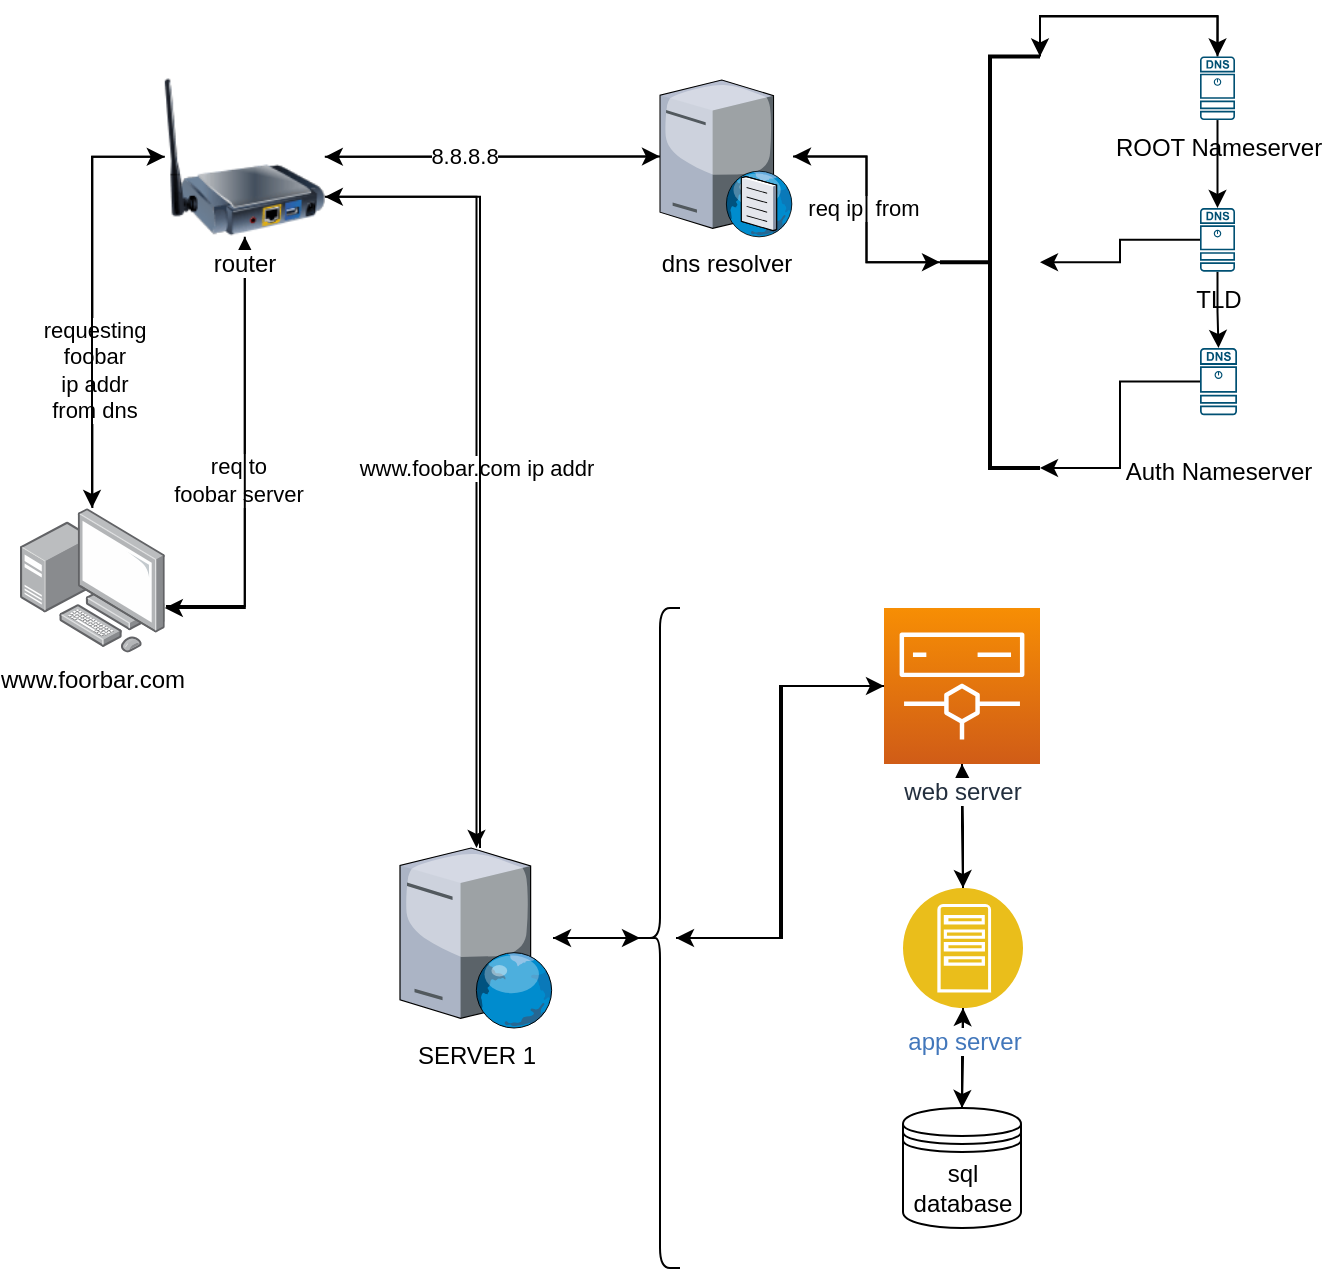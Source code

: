 <mxfile version="21.1.1" type="github">
  <diagram name="Page-1" id="ohFHFZkBNNsp7AbEEQIV">
    <mxGraphModel dx="794" dy="509" grid="1" gridSize="10" guides="1" tooltips="1" connect="1" arrows="1" fold="1" page="1" pageScale="1" pageWidth="850" pageHeight="1100" math="0" shadow="0">
      <root>
        <mxCell id="0" />
        <mxCell id="1" parent="0" />
        <mxCell id="wssjgXYM_qNp5wjp-VZI-14" style="edgeStyle=orthogonalEdgeStyle;rounded=0;orthogonalLoop=1;jettySize=auto;html=1;exitX=1.008;exitY=0.677;exitDx=0;exitDy=0;exitPerimeter=0;entryX=0.5;entryY=1;entryDx=0;entryDy=0;" parent="1" source="wssjgXYM_qNp5wjp-VZI-2" target="wssjgXYM_qNp5wjp-VZI-3" edge="1">
          <mxGeometry relative="1" as="geometry">
            <mxPoint x="230" y="130" as="targetPoint" />
            <Array as="points">
              <mxPoint x="172" y="309" />
            </Array>
          </mxGeometry>
        </mxCell>
        <mxCell id="wssjgXYM_qNp5wjp-VZI-43" value="req to&lt;br&gt;foobar server" style="edgeLabel;html=1;align=center;verticalAlign=middle;resizable=0;points=[];" parent="wssjgXYM_qNp5wjp-VZI-14" vertex="1" connectable="0">
          <mxGeometry x="-0.086" y="4" relative="1" as="geometry">
            <mxPoint as="offset" />
          </mxGeometry>
        </mxCell>
        <mxCell id="wssjgXYM_qNp5wjp-VZI-49" style="edgeStyle=orthogonalEdgeStyle;rounded=0;orthogonalLoop=1;jettySize=auto;html=1;entryX=0;entryY=0.5;entryDx=0;entryDy=0;" parent="1" source="wssjgXYM_qNp5wjp-VZI-2" target="wssjgXYM_qNp5wjp-VZI-3" edge="1">
          <mxGeometry relative="1" as="geometry" />
        </mxCell>
        <mxCell id="wssjgXYM_qNp5wjp-VZI-67" value="requesting&lt;br&gt;foobar&lt;br&gt;ip addr&lt;br&gt;from dns" style="edgeLabel;html=1;align=center;verticalAlign=middle;resizable=0;points=[];" parent="wssjgXYM_qNp5wjp-VZI-49" vertex="1" connectable="0">
          <mxGeometry x="-0.348" y="-1" relative="1" as="geometry">
            <mxPoint as="offset" />
          </mxGeometry>
        </mxCell>
        <mxCell id="wssjgXYM_qNp5wjp-VZI-2" value="www.foorbar.com" style="image;points=[];aspect=fixed;html=1;align=center;shadow=0;dashed=0;image=img/lib/allied_telesis/computer_and_terminals/Personal_Computer_with_Server.svg;" parent="1" vertex="1">
          <mxGeometry x="60" y="260" width="72.4" height="72.4" as="geometry" />
        </mxCell>
        <mxCell id="wssjgXYM_qNp5wjp-VZI-7" style="edgeStyle=orthogonalEdgeStyle;rounded=0;orthogonalLoop=1;jettySize=auto;html=1;exitX=1;exitY=0.5;exitDx=0;exitDy=0;" parent="1" source="wssjgXYM_qNp5wjp-VZI-3" target="wssjgXYM_qNp5wjp-VZI-5" edge="1">
          <mxGeometry relative="1" as="geometry" />
        </mxCell>
        <mxCell id="wssjgXYM_qNp5wjp-VZI-15" style="edgeStyle=orthogonalEdgeStyle;rounded=0;orthogonalLoop=1;jettySize=auto;html=1;exitX=1;exitY=0.75;exitDx=0;exitDy=0;" parent="1" source="wssjgXYM_qNp5wjp-VZI-3" target="wssjgXYM_qNp5wjp-VZI-20" edge="1">
          <mxGeometry relative="1" as="geometry">
            <mxPoint x="290" y="250" as="targetPoint" />
          </mxGeometry>
        </mxCell>
        <mxCell id="wssjgXYM_qNp5wjp-VZI-40" value="&lt;br&gt;" style="edgeLabel;html=1;align=center;verticalAlign=middle;resizable=0;points=[];" parent="wssjgXYM_qNp5wjp-VZI-15" vertex="1" connectable="0">
          <mxGeometry x="-0.175" y="2" relative="1" as="geometry">
            <mxPoint as="offset" />
          </mxGeometry>
        </mxCell>
        <mxCell id="wssjgXYM_qNp5wjp-VZI-41" value="www.foobar.com ip addr" style="edgeLabel;html=1;align=center;verticalAlign=middle;resizable=0;points=[];" parent="wssjgXYM_qNp5wjp-VZI-15" vertex="1" connectable="0">
          <mxGeometry x="0.053" y="-1" relative="1" as="geometry">
            <mxPoint as="offset" />
          </mxGeometry>
        </mxCell>
        <mxCell id="wssjgXYM_qNp5wjp-VZI-69" style="edgeStyle=orthogonalEdgeStyle;rounded=0;orthogonalLoop=1;jettySize=auto;html=1;" parent="1" source="wssjgXYM_qNp5wjp-VZI-3" target="wssjgXYM_qNp5wjp-VZI-2" edge="1">
          <mxGeometry relative="1" as="geometry">
            <Array as="points">
              <mxPoint x="96" y="84" />
            </Array>
          </mxGeometry>
        </mxCell>
        <mxCell id="04-DwdC1tHuUkwP9ti4g-16" style="edgeStyle=orthogonalEdgeStyle;rounded=0;orthogonalLoop=1;jettySize=auto;html=1;" parent="1" source="wssjgXYM_qNp5wjp-VZI-3" target="wssjgXYM_qNp5wjp-VZI-2" edge="1">
          <mxGeometry relative="1" as="geometry">
            <Array as="points">
              <mxPoint x="172" y="310" />
            </Array>
          </mxGeometry>
        </mxCell>
        <mxCell id="wssjgXYM_qNp5wjp-VZI-3" value="router" style="image;html=1;image=img/lib/clip_art/networking/Print_Server_Wireless_128x128.png" parent="1" vertex="1">
          <mxGeometry x="132.4" y="44.41" width="80" height="80" as="geometry" />
        </mxCell>
        <mxCell id="wssjgXYM_qNp5wjp-VZI-9" value="req ip&amp;nbsp; from&amp;nbsp;" style="edgeStyle=orthogonalEdgeStyle;rounded=0;orthogonalLoop=1;jettySize=auto;html=1;" parent="1" source="wssjgXYM_qNp5wjp-VZI-5" target="wssjgXYM_qNp5wjp-VZI-8" edge="1">
          <mxGeometry relative="1" as="geometry" />
        </mxCell>
        <mxCell id="wssjgXYM_qNp5wjp-VZI-11" style="edgeStyle=orthogonalEdgeStyle;rounded=0;orthogonalLoop=1;jettySize=auto;html=1;" parent="1" source="wssjgXYM_qNp5wjp-VZI-5" target="wssjgXYM_qNp5wjp-VZI-3" edge="1">
          <mxGeometry relative="1" as="geometry" />
        </mxCell>
        <mxCell id="04-DwdC1tHuUkwP9ti4g-1" value="8.8.8.8" style="edgeLabel;html=1;align=center;verticalAlign=middle;resizable=0;points=[];" parent="wssjgXYM_qNp5wjp-VZI-11" vertex="1" connectable="0">
          <mxGeometry x="0.167" y="-1" relative="1" as="geometry">
            <mxPoint as="offset" />
          </mxGeometry>
        </mxCell>
        <mxCell id="wssjgXYM_qNp5wjp-VZI-5" value="dns resolver&lt;br&gt;" style="verticalLabelPosition=bottom;sketch=0;aspect=fixed;html=1;verticalAlign=top;strokeColor=none;align=center;outlineConnect=0;shape=mxgraph.citrix.dns_server;" parent="1" vertex="1">
          <mxGeometry x="380" y="44" width="66.5" height="80.41" as="geometry" />
        </mxCell>
        <mxCell id="wssjgXYM_qNp5wjp-VZI-10" style="edgeStyle=orthogonalEdgeStyle;rounded=0;orthogonalLoop=1;jettySize=auto;html=1;exitX=0;exitY=0.5;exitDx=0;exitDy=0;exitPerimeter=0;" parent="1" source="wssjgXYM_qNp5wjp-VZI-8" target="wssjgXYM_qNp5wjp-VZI-5" edge="1">
          <mxGeometry relative="1" as="geometry" />
        </mxCell>
        <mxCell id="04-DwdC1tHuUkwP9ti4g-7" style="edgeStyle=orthogonalEdgeStyle;rounded=0;orthogonalLoop=1;jettySize=auto;html=1;exitX=1;exitY=0;exitDx=0;exitDy=0;exitPerimeter=0;entryX=0.5;entryY=0;entryDx=0;entryDy=0;entryPerimeter=0;" parent="1" source="wssjgXYM_qNp5wjp-VZI-8" target="04-DwdC1tHuUkwP9ti4g-2" edge="1">
          <mxGeometry relative="1" as="geometry" />
        </mxCell>
        <mxCell id="wssjgXYM_qNp5wjp-VZI-8" value="" style="strokeWidth=2;html=1;shape=mxgraph.flowchart.annotation_2;align=left;labelPosition=right;pointerEvents=1;" parent="1" vertex="1">
          <mxGeometry x="520" y="34.21" width="50" height="205.79" as="geometry" />
        </mxCell>
        <mxCell id="wssjgXYM_qNp5wjp-VZI-54" value="" style="edgeStyle=orthogonalEdgeStyle;rounded=0;orthogonalLoop=1;jettySize=auto;html=1;" parent="1" source="wssjgXYM_qNp5wjp-VZI-20" target="wssjgXYM_qNp5wjp-VZI-51" edge="1">
          <mxGeometry relative="1" as="geometry" />
        </mxCell>
        <mxCell id="04-DwdC1tHuUkwP9ti4g-15" style="edgeStyle=orthogonalEdgeStyle;rounded=0;orthogonalLoop=1;jettySize=auto;html=1;entryX=1;entryY=0.75;entryDx=0;entryDy=0;" parent="1" source="wssjgXYM_qNp5wjp-VZI-20" target="wssjgXYM_qNp5wjp-VZI-3" edge="1">
          <mxGeometry relative="1" as="geometry">
            <Array as="points">
              <mxPoint x="290" y="104" />
            </Array>
          </mxGeometry>
        </mxCell>
        <mxCell id="wssjgXYM_qNp5wjp-VZI-20" value="SERVER 1" style="verticalLabelPosition=bottom;sketch=0;aspect=fixed;html=1;verticalAlign=top;strokeColor=none;align=center;outlineConnect=0;shape=mxgraph.citrix.web_server;" parent="1" vertex="1">
          <mxGeometry x="250" y="430" width="76.5" height="90" as="geometry" />
        </mxCell>
        <mxCell id="04-DwdC1tHuUkwP9ti4g-17" style="edgeStyle=orthogonalEdgeStyle;rounded=0;orthogonalLoop=1;jettySize=auto;html=1;exitX=0.1;exitY=0.5;exitDx=0;exitDy=0;exitPerimeter=0;" parent="1" source="wssjgXYM_qNp5wjp-VZI-51" target="wssjgXYM_qNp5wjp-VZI-20" edge="1">
          <mxGeometry relative="1" as="geometry">
            <mxPoint x="330" y="475" as="targetPoint" />
          </mxGeometry>
        </mxCell>
        <mxCell id="04-DwdC1tHuUkwP9ti4g-18" style="edgeStyle=orthogonalEdgeStyle;rounded=0;orthogonalLoop=1;jettySize=auto;html=1;exitX=0.9;exitY=0.5;exitDx=0;exitDy=0;exitPerimeter=0;" parent="1" source="wssjgXYM_qNp5wjp-VZI-51" target="wssjgXYM_qNp5wjp-VZI-59" edge="1">
          <mxGeometry relative="1" as="geometry">
            <Array as="points">
              <mxPoint x="441" y="475" />
              <mxPoint x="441" y="349" />
            </Array>
          </mxGeometry>
        </mxCell>
        <mxCell id="wssjgXYM_qNp5wjp-VZI-51" value="" style="shape=curlyBracket;whiteSpace=wrap;html=1;rounded=1;labelPosition=left;verticalLabelPosition=middle;align=right;verticalAlign=middle;size=0.5;" parent="1" vertex="1">
          <mxGeometry x="370" y="310" width="20" height="330" as="geometry" />
        </mxCell>
        <mxCell id="wssjgXYM_qNp5wjp-VZI-64" style="edgeStyle=orthogonalEdgeStyle;rounded=0;orthogonalLoop=1;jettySize=auto;html=1;" parent="1" source="wssjgXYM_qNp5wjp-VZI-56" target="wssjgXYM_qNp5wjp-VZI-58" edge="1">
          <mxGeometry relative="1" as="geometry" />
        </mxCell>
        <mxCell id="wssjgXYM_qNp5wjp-VZI-56" value="sql database" style="shape=datastore;whiteSpace=wrap;html=1;" parent="1" vertex="1">
          <mxGeometry x="501.5" y="560" width="59" height="60" as="geometry" />
        </mxCell>
        <mxCell id="wssjgXYM_qNp5wjp-VZI-63" value="" style="edgeStyle=orthogonalEdgeStyle;rounded=0;orthogonalLoop=1;jettySize=auto;html=1;" parent="1" source="wssjgXYM_qNp5wjp-VZI-58" target="wssjgXYM_qNp5wjp-VZI-56" edge="1">
          <mxGeometry relative="1" as="geometry" />
        </mxCell>
        <mxCell id="wssjgXYM_qNp5wjp-VZI-65" style="edgeStyle=orthogonalEdgeStyle;rounded=0;orthogonalLoop=1;jettySize=auto;html=1;" parent="1" source="wssjgXYM_qNp5wjp-VZI-58" target="wssjgXYM_qNp5wjp-VZI-59" edge="1">
          <mxGeometry relative="1" as="geometry" />
        </mxCell>
        <mxCell id="wssjgXYM_qNp5wjp-VZI-58" value="app server" style="image;aspect=fixed;perimeter=ellipsePerimeter;html=1;align=center;shadow=0;dashed=0;fontColor=#4277BB;labelBackgroundColor=default;fontSize=12;spacingTop=3;image=img/lib/ibm/applications/app_server.svg;" parent="1" vertex="1">
          <mxGeometry x="501.5" y="450" width="60" height="60" as="geometry" />
        </mxCell>
        <mxCell id="wssjgXYM_qNp5wjp-VZI-62" value="" style="edgeStyle=orthogonalEdgeStyle;rounded=0;orthogonalLoop=1;jettySize=auto;html=1;" parent="1" source="wssjgXYM_qNp5wjp-VZI-59" target="wssjgXYM_qNp5wjp-VZI-58" edge="1">
          <mxGeometry relative="1" as="geometry" />
        </mxCell>
        <mxCell id="wssjgXYM_qNp5wjp-VZI-66" style="edgeStyle=orthogonalEdgeStyle;rounded=0;orthogonalLoop=1;jettySize=auto;html=1;entryX=0.9;entryY=0.5;entryDx=0;entryDy=0;entryPerimeter=0;" parent="1" source="wssjgXYM_qNp5wjp-VZI-59" target="wssjgXYM_qNp5wjp-VZI-51" edge="1">
          <mxGeometry relative="1" as="geometry">
            <Array as="points">
              <mxPoint x="440" y="349" />
              <mxPoint x="440" y="475" />
            </Array>
          </mxGeometry>
        </mxCell>
        <mxCell id="wssjgXYM_qNp5wjp-VZI-59" value="&lt;span style=&quot;background-color: rgb(255, 255, 255);&quot;&gt;web server&lt;/span&gt;" style="sketch=0;points=[[0,0,0],[0.25,0,0],[0.5,0,0],[0.75,0,0],[1,0,0],[0,1,0],[0.25,1,0],[0.5,1,0],[0.75,1,0],[1,1,0],[0,0.25,0],[0,0.5,0],[0,0.75,0],[1,0.25,0],[1,0.5,0],[1,0.75,0]];outlineConnect=0;fontColor=#232F3E;gradientColor=#F78E04;gradientDirection=north;fillColor=#D05C17;strokeColor=#ffffff;dashed=0;verticalLabelPosition=bottom;verticalAlign=top;align=center;html=1;fontSize=12;fontStyle=0;aspect=fixed;shape=mxgraph.aws4.resourceIcon;resIcon=mxgraph.aws4.elemental;" parent="1" vertex="1">
          <mxGeometry x="492" y="310" width="78" height="78" as="geometry" />
        </mxCell>
        <mxCell id="04-DwdC1tHuUkwP9ti4g-8" style="edgeStyle=orthogonalEdgeStyle;rounded=0;orthogonalLoop=1;jettySize=auto;html=1;entryX=1;entryY=0;entryDx=0;entryDy=0;entryPerimeter=0;" parent="1" source="04-DwdC1tHuUkwP9ti4g-2" target="wssjgXYM_qNp5wjp-VZI-8" edge="1">
          <mxGeometry relative="1" as="geometry">
            <Array as="points">
              <mxPoint x="659" y="14" />
              <mxPoint x="570" y="14" />
            </Array>
          </mxGeometry>
        </mxCell>
        <mxCell id="04-DwdC1tHuUkwP9ti4g-11" style="edgeStyle=orthogonalEdgeStyle;rounded=0;orthogonalLoop=1;jettySize=auto;html=1;entryX=0.5;entryY=0;entryDx=0;entryDy=0;entryPerimeter=0;" parent="1" source="04-DwdC1tHuUkwP9ti4g-2" target="04-DwdC1tHuUkwP9ti4g-5" edge="1">
          <mxGeometry relative="1" as="geometry" />
        </mxCell>
        <mxCell id="04-DwdC1tHuUkwP9ti4g-2" value="ROOT Nameserver" style="sketch=0;points=[[0.015,0.015,0],[0.985,0.015,0],[0.985,0.985,0],[0.015,0.985,0],[0.25,0,0],[0.5,0,0],[0.75,0,0],[1,0.25,0],[1,0.5,0],[1,0.75,0],[0.75,1,0],[0.5,1,0],[0.25,1,0],[0,0.75,0],[0,0.5,0],[0,0.25,0]];verticalLabelPosition=bottom;html=1;verticalAlign=top;aspect=fixed;align=center;pointerEvents=1;shape=mxgraph.cisco19.dns_server;fillColor=#005073;strokeColor=none;" parent="1" vertex="1">
          <mxGeometry x="650" y="34.21" width="17.5" height="31.82" as="geometry" />
        </mxCell>
        <mxCell id="04-DwdC1tHuUkwP9ti4g-12" style="edgeStyle=orthogonalEdgeStyle;rounded=0;orthogonalLoop=1;jettySize=auto;html=1;entryX=0.5;entryY=0;entryDx=0;entryDy=0;entryPerimeter=0;" parent="1" source="04-DwdC1tHuUkwP9ti4g-5" target="04-DwdC1tHuUkwP9ti4g-6" edge="1">
          <mxGeometry relative="1" as="geometry" />
        </mxCell>
        <mxCell id="04-DwdC1tHuUkwP9ti4g-13" style="edgeStyle=orthogonalEdgeStyle;rounded=0;orthogonalLoop=1;jettySize=auto;html=1;entryX=1;entryY=0.5;entryDx=0;entryDy=0;entryPerimeter=0;" parent="1" source="04-DwdC1tHuUkwP9ti4g-5" target="wssjgXYM_qNp5wjp-VZI-8" edge="1">
          <mxGeometry relative="1" as="geometry" />
        </mxCell>
        <mxCell id="04-DwdC1tHuUkwP9ti4g-5" value="TLD" style="sketch=0;points=[[0.015,0.015,0],[0.985,0.015,0],[0.985,0.985,0],[0.015,0.985,0],[0.25,0,0],[0.5,0,0],[0.75,0,0],[1,0.25,0],[1,0.5,0],[1,0.75,0],[0.75,1,0],[0.5,1,0],[0.25,1,0],[0,0.75,0],[0,0.5,0],[0,0.25,0]];verticalLabelPosition=bottom;html=1;verticalAlign=top;aspect=fixed;align=center;pointerEvents=1;shape=mxgraph.cisco19.dns_server;fillColor=#005073;strokeColor=none;" parent="1" vertex="1">
          <mxGeometry x="650" y="110.0" width="17.5" height="31.82" as="geometry" />
        </mxCell>
        <mxCell id="04-DwdC1tHuUkwP9ti4g-14" style="edgeStyle=orthogonalEdgeStyle;rounded=0;orthogonalLoop=1;jettySize=auto;html=1;entryX=1;entryY=1;entryDx=0;entryDy=0;entryPerimeter=0;" parent="1" source="04-DwdC1tHuUkwP9ti4g-6" target="wssjgXYM_qNp5wjp-VZI-8" edge="1">
          <mxGeometry relative="1" as="geometry">
            <Array as="points">
              <mxPoint x="610" y="197" />
              <mxPoint x="610" y="240" />
            </Array>
          </mxGeometry>
        </mxCell>
        <mxCell id="04-DwdC1tHuUkwP9ti4g-6" value="&lt;br style=&quot;border-color: var(--border-color); text-align: left;&quot;&gt;Auth Nameserver" style="sketch=0;points=[[0.015,0.015,0],[0.985,0.015,0],[0.985,0.985,0],[0.015,0.985,0],[0.25,0,0],[0.5,0,0],[0.75,0,0],[1,0.25,0],[1,0.5,0],[1,0.75,0],[0.75,1,0],[0.5,1,0],[0.25,1,0],[0,0.75,0],[0,0.5,0],[0,0.25,0]];verticalLabelPosition=bottom;html=1;verticalAlign=top;aspect=fixed;align=center;pointerEvents=1;shape=mxgraph.cisco19.dns_server;fillColor=#005073;strokeColor=none;" parent="1" vertex="1">
          <mxGeometry x="650" y="180" width="18.5" height="33.64" as="geometry" />
        </mxCell>
      </root>
    </mxGraphModel>
  </diagram>
</mxfile>
